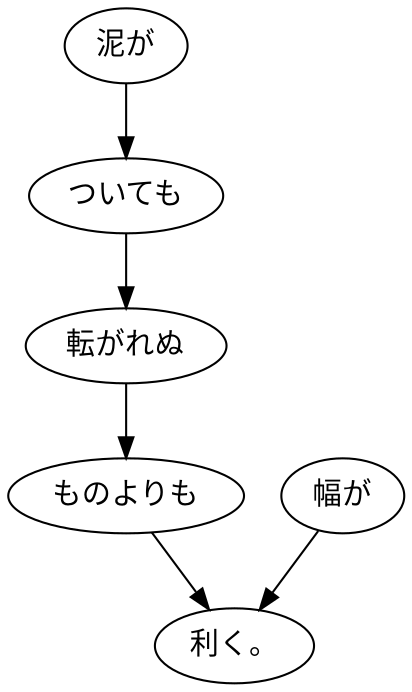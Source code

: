digraph graph9105 {
	node0 [label="泥が"];
	node1 [label="ついても"];
	node2 [label="転がれぬ"];
	node3 [label="ものよりも"];
	node4 [label="幅が"];
	node5 [label="利く。"];
	node0 -> node1;
	node1 -> node2;
	node2 -> node3;
	node3 -> node5;
	node4 -> node5;
}
